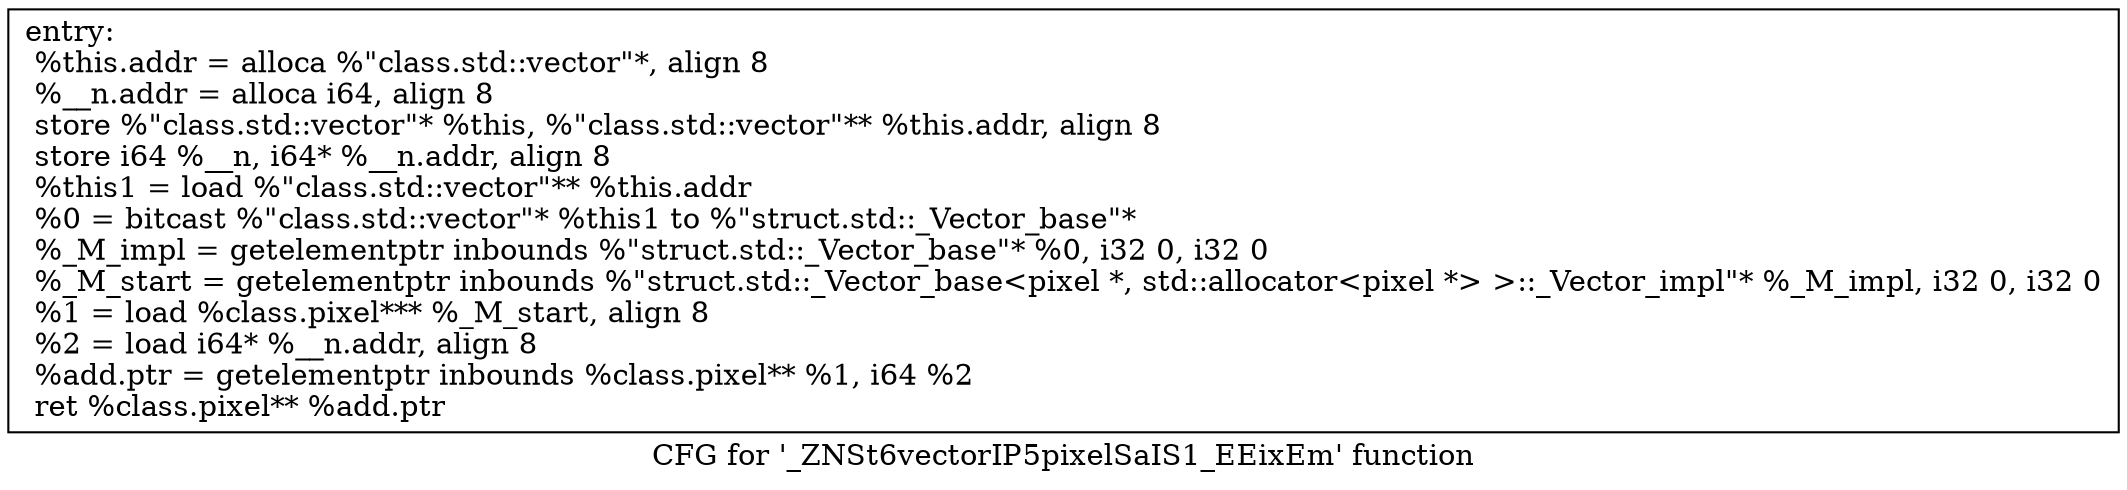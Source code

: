digraph "CFG for '_ZNSt6vectorIP5pixelSaIS1_EEixEm' function" {
	label="CFG for '_ZNSt6vectorIP5pixelSaIS1_EEixEm' function";

	Node0x6c3ab0 [shape=record,label="{entry:\l  %this.addr = alloca %\"class.std::vector\"*, align 8\l  %__n.addr = alloca i64, align 8\l  store %\"class.std::vector\"* %this, %\"class.std::vector\"** %this.addr, align 8\l  store i64 %__n, i64* %__n.addr, align 8\l  %this1 = load %\"class.std::vector\"** %this.addr\l  %0 = bitcast %\"class.std::vector\"* %this1 to %\"struct.std::_Vector_base\"*\l  %_M_impl = getelementptr inbounds %\"struct.std::_Vector_base\"* %0, i32 0, i32 0\l  %_M_start = getelementptr inbounds %\"struct.std::_Vector_base\<pixel *, std::allocator\<pixel *\> \>::_Vector_impl\"* %_M_impl, i32 0, i32 0\l  %1 = load %class.pixel*** %_M_start, align 8\l  %2 = load i64* %__n.addr, align 8\l  %add.ptr = getelementptr inbounds %class.pixel** %1, i64 %2\l  ret %class.pixel** %add.ptr\l}"];
}
